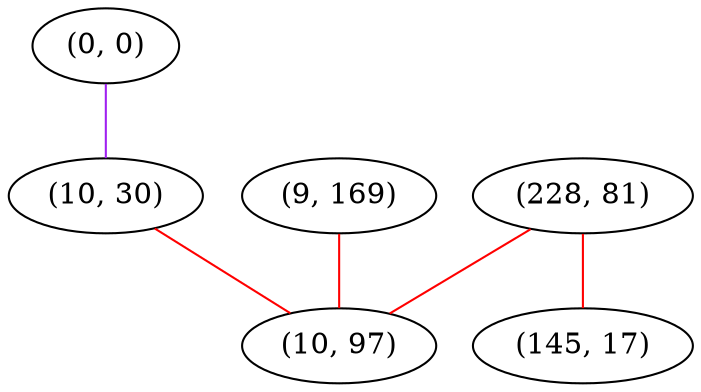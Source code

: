 graph "" {
"(0, 0)";
"(228, 81)";
"(9, 169)";
"(10, 30)";
"(10, 97)";
"(145, 17)";
"(0, 0)" -- "(10, 30)"  [color=purple, key=0, weight=4];
"(228, 81)" -- "(145, 17)"  [color=red, key=0, weight=1];
"(228, 81)" -- "(10, 97)"  [color=red, key=0, weight=1];
"(9, 169)" -- "(10, 97)"  [color=red, key=0, weight=1];
"(10, 30)" -- "(10, 97)"  [color=red, key=0, weight=1];
}
